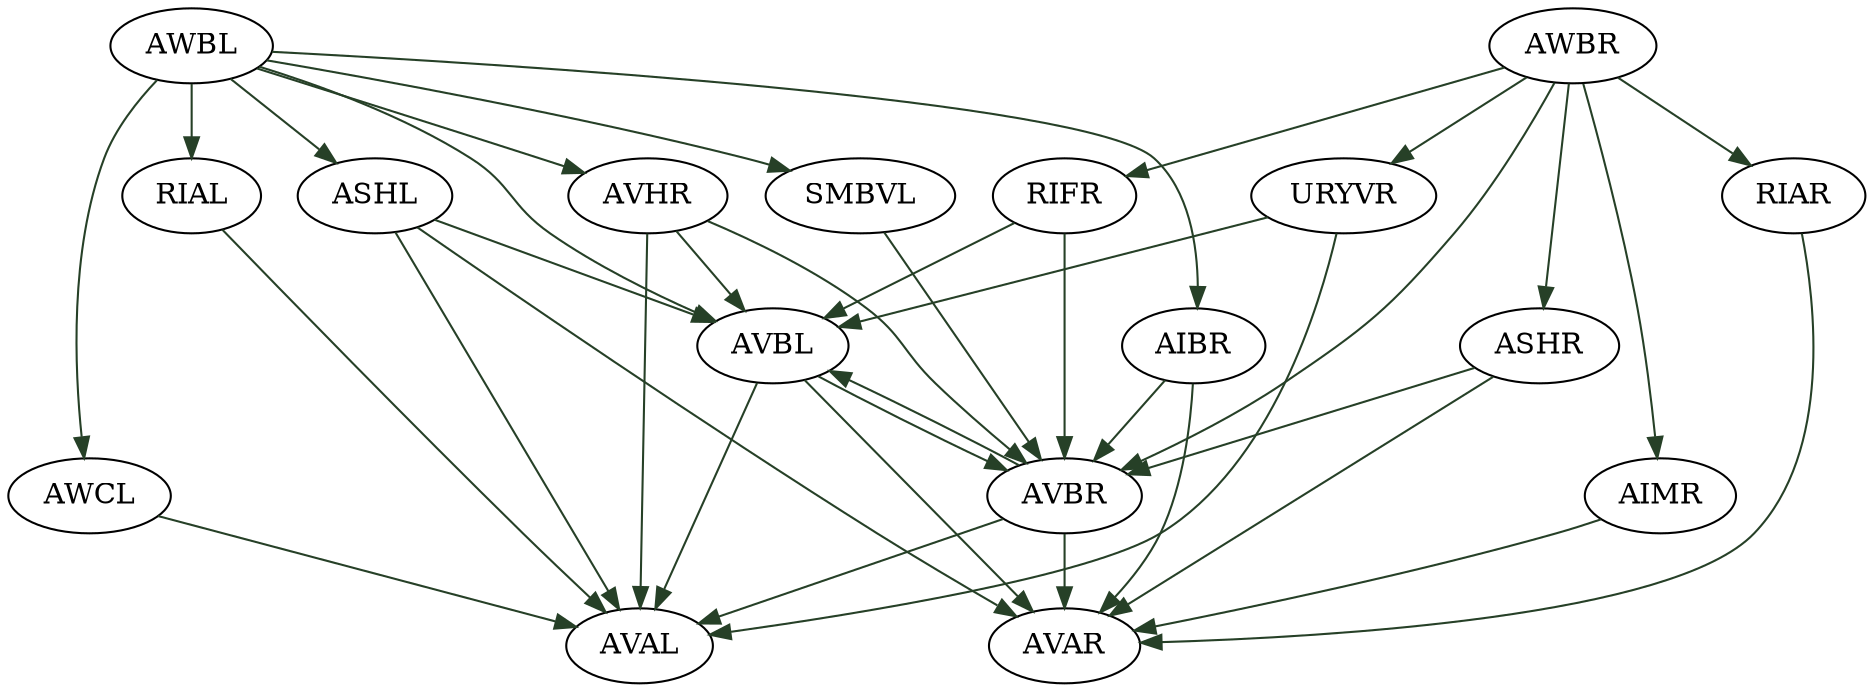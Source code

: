digraph "" {
	AVAL	[layer=2];
	AVBL	[layer=2];
	AVBL -> AVAL	[key=0,
		alpha=0.5,
		color="#264027",
		edge_type=chemical,
		graph_type=cell_graph,
		weight=9];
	AVAR	[layer=2];
	AVBL -> AVAR	[key=0,
		alpha=0.5,
		color="#264027",
		edge_type=chemical,
		graph_type=cell_graph,
		weight=14];
	AVBR	[layer=2];
	AVBL -> AVBR	[key=0,
		alpha=0.5,
		color="#264027",
		edge_type=chemical,
		graph_type=cell_graph,
		weight=6];
	AVHR	[layer=1];
	AVHR -> AVAL	[key=0,
		alpha=0.5,
		color="#264027",
		edge_type=chemical,
		graph_type=cell_graph,
		weight=1];
	AVHR -> AVBL	[key=0,
		alpha=0.5,
		color="#264027",
		edge_type=chemical,
		graph_type=cell_graph,
		weight=3];
	AVHR -> AVBR	[key=0,
		alpha=0.5,
		color="#264027",
		edge_type=chemical,
		graph_type=cell_graph,
		weight=1];
	AWBL	[layer=0];
	AWBL -> AVBL	[key=0,
		alpha=0.5,
		color="#264027",
		edge_type=chemical,
		graph_type=cell_graph,
		weight=2];
	AWBL -> AVHR	[key=0,
		alpha=0.5,
		color="#264027",
		edge_type=chemical,
		graph_type=cell_graph,
		weight=2];
	AWCL	[layer=1];
	AWBL -> AWCL	[key=0,
		alpha=0.5,
		color="#264027",
		edge_type=chemical,
		graph_type=cell_graph,
		weight=1];
	ASHL	[layer=1];
	AWBL -> ASHL	[key=0,
		alpha=0.5,
		color="#264027",
		edge_type=chemical,
		graph_type=cell_graph,
		weight=2];
	RIAL	[layer=1];
	AWBL -> RIAL	[key=0,
		alpha=0.5,
		color="#264027",
		edge_type=chemical,
		graph_type=cell_graph,
		weight=10];
	AIBR	[layer=1];
	AWBL -> AIBR	[key=0,
		alpha=0.5,
		color="#264027",
		edge_type=chemical,
		graph_type=cell_graph,
		weight=1];
	SMBVL	[layer=1];
	AWBL -> SMBVL	[key=0,
		alpha=0.5,
		color="#264027",
		edge_type=chemical,
		graph_type=cell_graph,
		weight=3];
	AWCL -> AVAL	[key=0,
		alpha=0.5,
		color="#264027",
		edge_type=chemical,
		graph_type=cell_graph,
		weight=1];
	ASHL -> AVAL	[key=0,
		alpha=0.5,
		color="#264027",
		edge_type=chemical,
		graph_type=cell_graph,
		weight=15];
	ASHL -> AVBL	[key=0,
		alpha=0.5,
		color="#264027",
		edge_type=chemical,
		graph_type=cell_graph,
		weight=14];
	ASHL -> AVAR	[key=0,
		alpha=0.5,
		color="#264027",
		edge_type=chemical,
		graph_type=cell_graph,
		weight=1];
	RIAL -> AVAL	[key=0,
		alpha=0.5,
		color="#264027",
		edge_type=chemical,
		graph_type=cell_graph,
		weight=2];
	AIBR -> AVAR	[key=0,
		alpha=0.5,
		color="#264027",
		edge_type=chemical,
		graph_type=cell_graph,
		weight=2];
	AIBR -> AVBR	[key=0,
		alpha=0.5,
		color="#264027",
		edge_type=chemical,
		graph_type=cell_graph,
		weight=13];
	SMBVL -> AVBR	[key=0,
		alpha=0.5,
		color="#264027",
		edge_type=chemical,
		graph_type=cell_graph,
		weight=1];
	AVBR -> AVAL	[key=0,
		alpha=0.5,
		color="#264027",
		edge_type=chemical,
		graph_type=cell_graph,
		weight=10];
	AVBR -> AVBL	[key=0,
		alpha=0.5,
		color="#264027",
		edge_type=chemical,
		graph_type=cell_graph,
		weight=2];
	AVBR -> AVAR	[key=0,
		alpha=0.5,
		color="#264027",
		edge_type=chemical,
		graph_type=cell_graph,
		weight=14];
	URYVR	[layer=1];
	URYVR -> AVAL	[key=0,
		alpha=0.5,
		color="#264027",
		edge_type=chemical,
		graph_type=cell_graph,
		weight=2];
	URYVR -> AVBL	[key=0,
		alpha=0.5,
		color="#264027",
		edge_type=chemical,
		graph_type=cell_graph,
		weight=5];
	AWBR	[layer=0];
	AWBR -> AVBR	[key=0,
		alpha=0.5,
		color="#264027",
		edge_type=chemical,
		graph_type=cell_graph,
		weight=2];
	AWBR -> URYVR	[key=0,
		alpha=0.5,
		color="#264027",
		edge_type=chemical,
		graph_type=cell_graph,
		weight=1];
	ASHR	[layer=1];
	AWBR -> ASHR	[key=0,
		alpha=0.5,
		color="#264027",
		edge_type=chemical,
		graph_type=cell_graph,
		weight=2];
	AIMR	[layer=1];
	AWBR -> AIMR	[key=0,
		alpha=0.5,
		color="#264027",
		edge_type=chemical,
		graph_type=cell_graph,
		weight=1];
	RIAR	[layer=1];
	AWBR -> RIAR	[key=0,
		alpha=0.5,
		color="#264027",
		edge_type=chemical,
		graph_type=cell_graph,
		weight=3];
	RIFR	[layer=1];
	AWBR -> RIFR	[key=0,
		alpha=0.5,
		color="#264027",
		edge_type=chemical,
		graph_type=cell_graph,
		weight=1];
	ASHR -> AVAR	[key=0,
		alpha=0.5,
		color="#264027",
		edge_type=chemical,
		graph_type=cell_graph,
		weight=10];
	ASHR -> AVBR	[key=0,
		alpha=0.5,
		color="#264027",
		edge_type=chemical,
		graph_type=cell_graph,
		weight=6];
	AIMR -> AVAR	[key=0,
		alpha=0.5,
		color="#264027",
		edge_type=chemical,
		graph_type=cell_graph,
		weight=1];
	RIAR -> AVAR	[key=0,
		alpha=0.5,
		color="#264027",
		edge_type=chemical,
		graph_type=cell_graph,
		weight=2];
	RIFR -> AVBL	[key=0,
		alpha=0.5,
		color="#264027",
		edge_type=chemical,
		graph_type=cell_graph,
		weight=1];
	RIFR -> AVBR	[key=0,
		alpha=0.5,
		color="#264027",
		edge_type=chemical,
		graph_type=cell_graph,
		weight=35];
}
